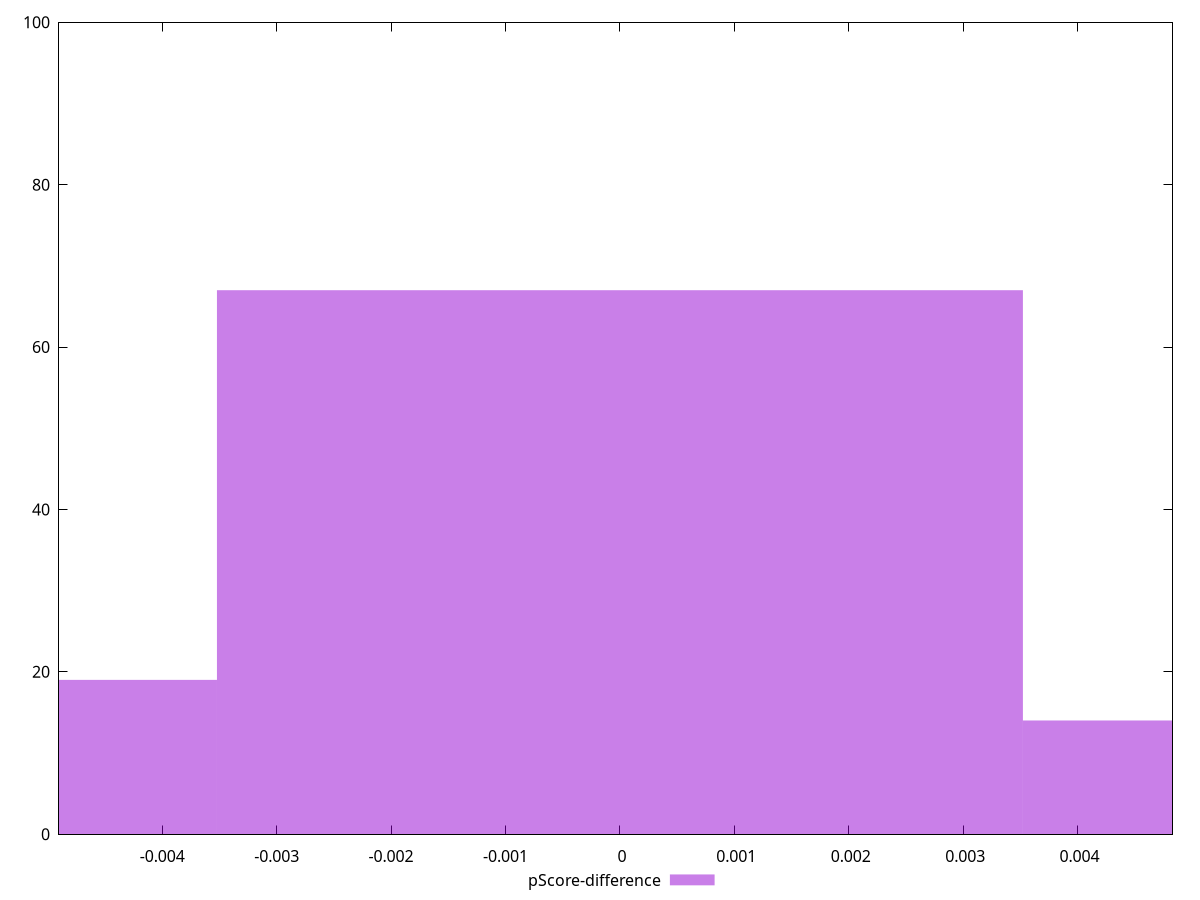 reset

$pScoreDifference <<EOF
0 67
0.007044638690282459 14
-0.007044638690282459 19
EOF

set key outside below
set boxwidth 0.007044638690282459
set xrange [-0.00490288038921749:0.004829862142233021]
set yrange [0:100]
set trange [0:100]
set style fill transparent solid 0.5 noborder
set terminal svg size 640, 490 enhanced background rgb 'white'
set output "report_00018_2021-02-10T15-25-16.877Z/speed-index/samples/pages+cached/pScore-difference/histogram.svg"

plot $pScoreDifference title "pScore-difference" with boxes

reset
